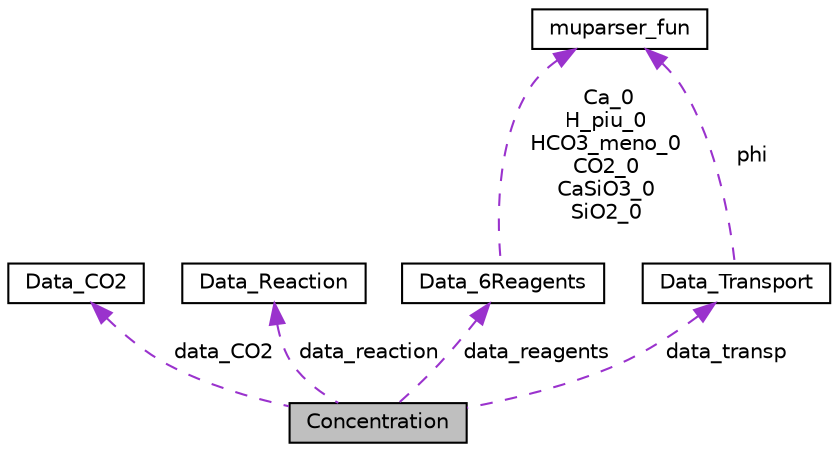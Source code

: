 digraph "Concentration"
{
  edge [fontname="Helvetica",fontsize="10",labelfontname="Helvetica",labelfontsize="10"];
  node [fontname="Helvetica",fontsize="10",shape=record];
  Node1 [label="Concentration",height=0.2,width=0.4,color="black", fillcolor="grey75", style="filled", fontcolor="black"];
  Node2 -> Node1 [dir="back",color="darkorchid3",fontsize="10",style="dashed",label=" data_CO2" ,fontname="Helvetica"];
  Node2 [label="Data_CO2",height=0.2,width=0.4,color="black", fillcolor="white", style="filled",URL="$classData__CO2.html",tooltip="Data for CO2 inflow. "];
  Node3 -> Node1 [dir="back",color="darkorchid3",fontsize="10",style="dashed",label=" data_reaction" ,fontname="Helvetica"];
  Node3 [label="Data_Reaction",height=0.2,width=0.4,color="black", fillcolor="white", style="filled",URL="$classData__Reaction.html",tooltip="Data for the reaction setting . "];
  Node4 -> Node1 [dir="back",color="darkorchid3",fontsize="10",style="dashed",label=" data_reagents" ,fontname="Helvetica"];
  Node4 [label="Data_6Reagents",height=0.2,width=0.4,color="black", fillcolor="white", style="filled",URL="$classData__6Reagents.html",tooltip="Data for 6 reagents case. "];
  Node5 -> Node4 [dir="back",color="darkorchid3",fontsize="10",style="dashed",label=" Ca_0\nH_piu_0\nHCO3_meno_0\nCO2_0\nCaSiO3_0\nSiO2_0" ,fontname="Helvetica"];
  Node5 [label="muparser_fun",height=0.2,width=0.4,color="black", fillcolor="white", style="filled",URL="$classmuparser__fun.html",tooltip="Class for creating and set muparser_fun. "];
  Node6 -> Node1 [dir="back",color="darkorchid3",fontsize="10",style="dashed",label=" data_transp" ,fontname="Helvetica"];
  Node6 [label="Data_Transport",height=0.2,width=0.4,color="black", fillcolor="white", style="filled",URL="$classData__Transport.html",tooltip="Data for the Transport equation. "];
  Node5 -> Node6 [dir="back",color="darkorchid3",fontsize="10",style="dashed",label=" phi" ,fontname="Helvetica"];
}
